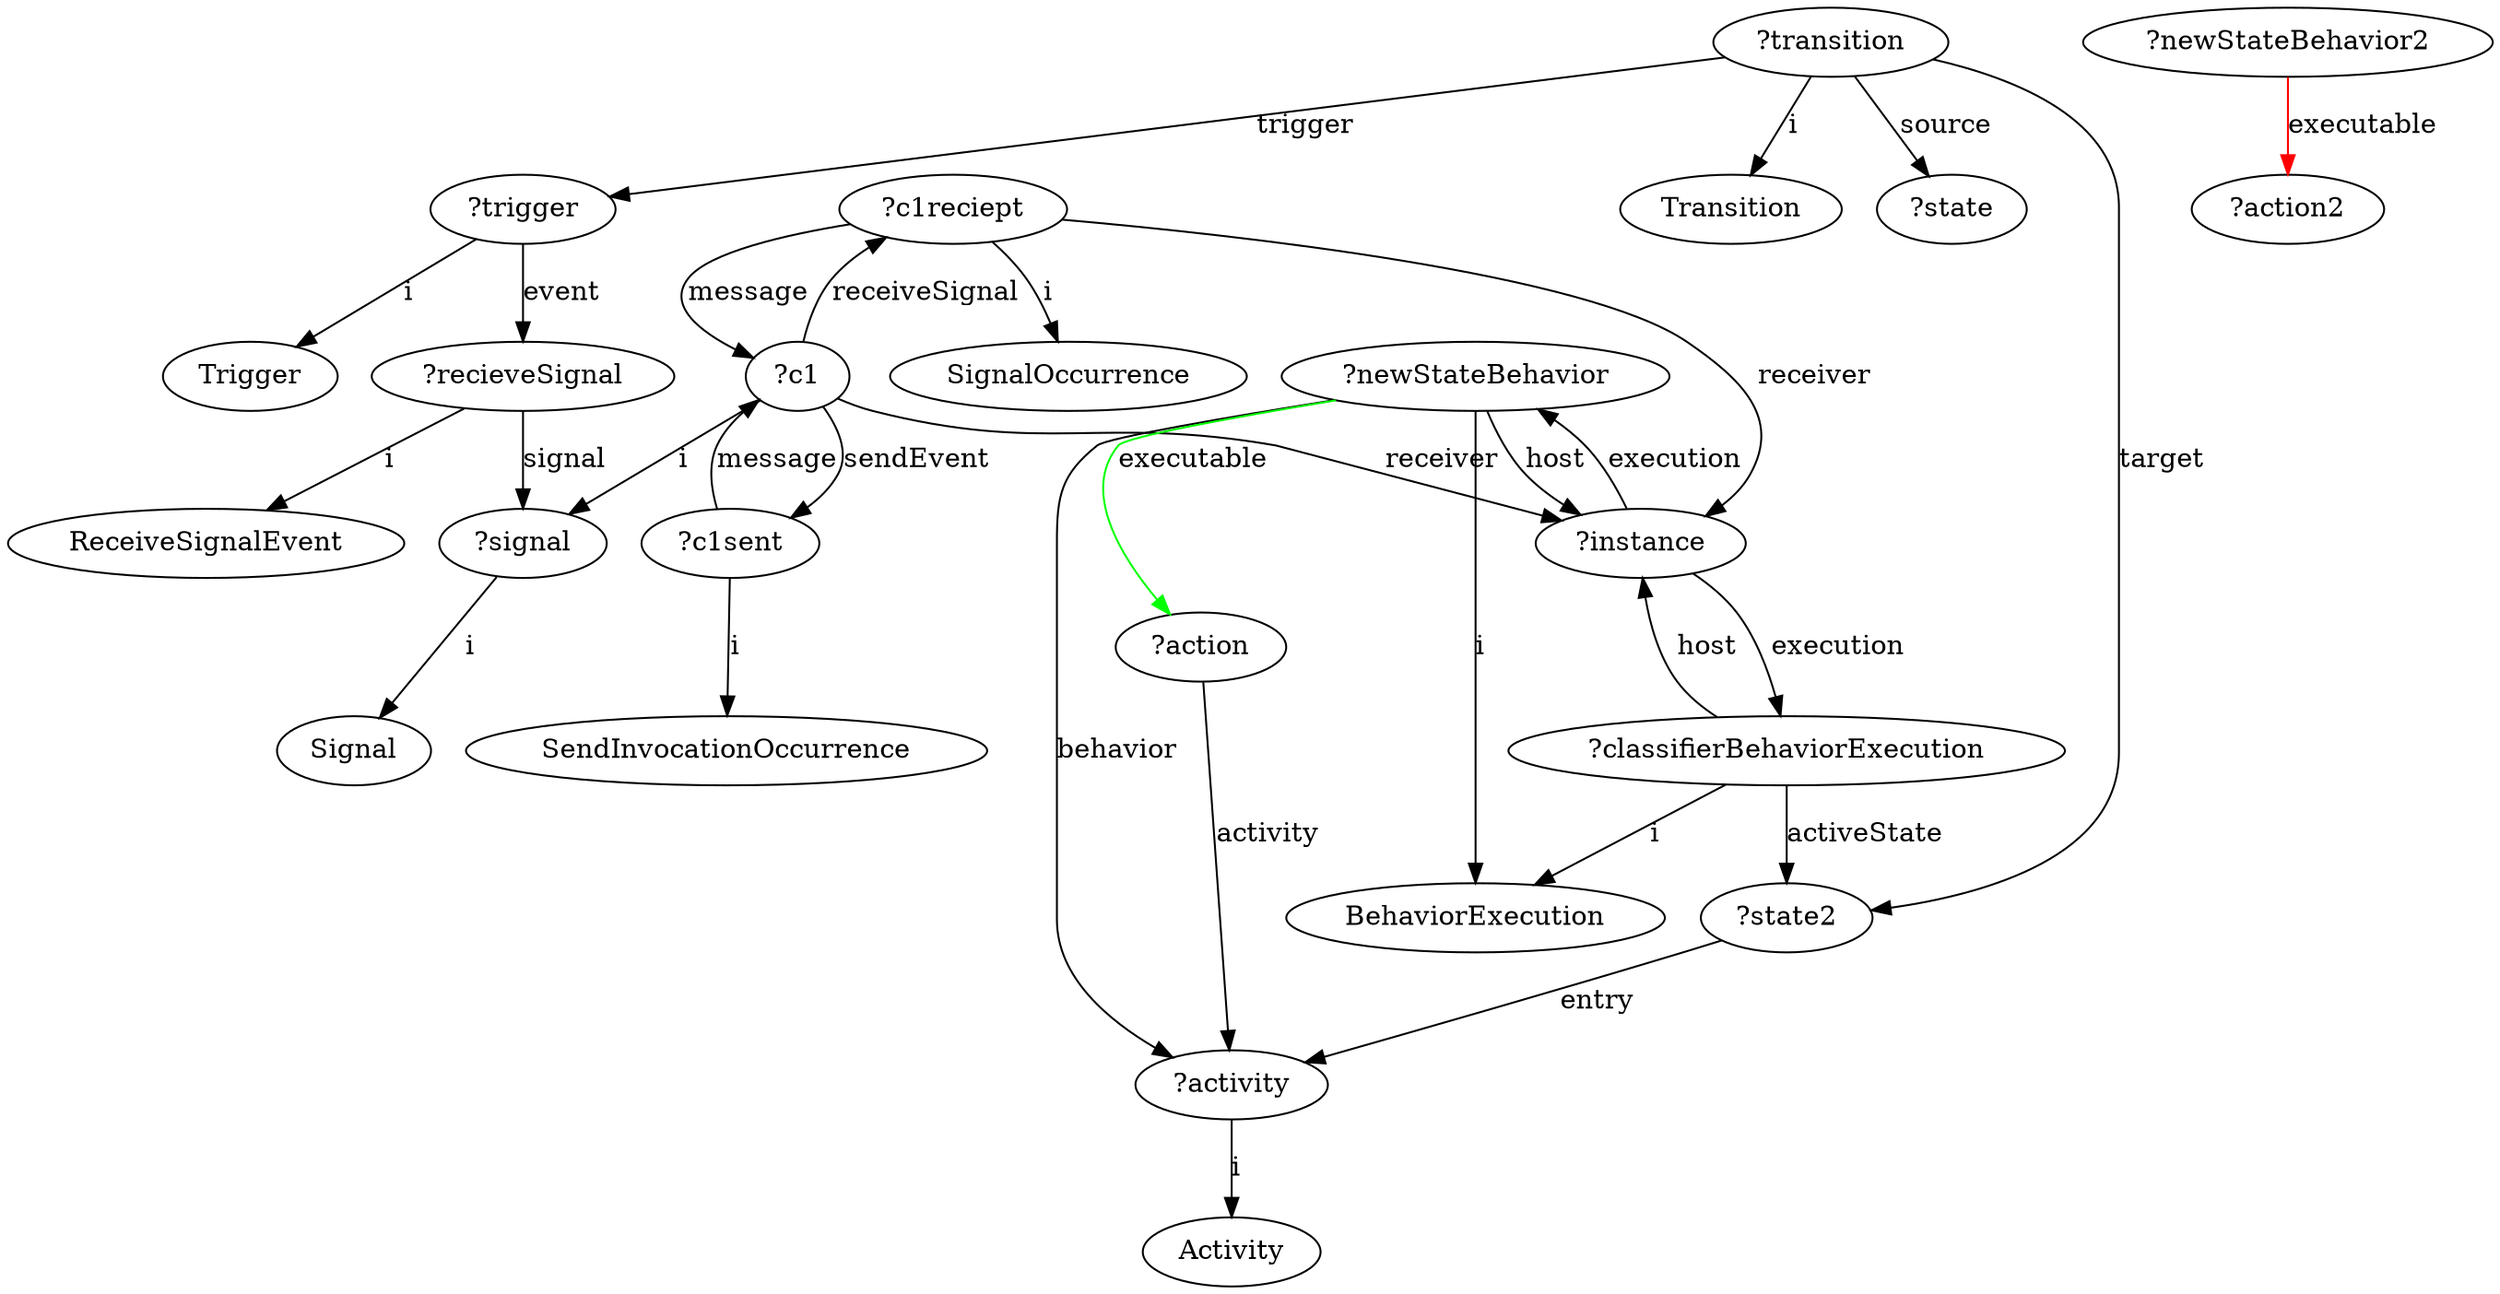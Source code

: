 digraph acceptEventAction_WithActivity_ExecutableEdges {
	"?signal" -> "Signal" [label="i"]
	"?recieveSignal" -> "?signal" [label="signal"]
	"?trigger" -> "?recieveSignal" [label="event"]
	"?recieveSignal" -> "ReceiveSignalEvent" [label="i"]
	"?trigger" -> "Trigger" [label="i"]
	"?transition" -> "Transition" [label="i"]
	"?transition" -> "?trigger" [label="trigger"]
	"?transition" -> "?state" [label="source"]
	"?transition" -> "?state2" [label="target"]
	"?classifierBehaviorExecution" -> "BehaviorExecution" [label="i"]
	"?classifierBehaviorExecution" -> "?instance" [label="host"]
	"?instance" -> "?classifierBehaviorExecution" [label="execution"]
	"?c1reciept" -> "?instance" [label="receiver"]
	"?c1reciept" -> "SignalOccurrence" [label="i"]
	"?c1" -> "?instance" [label="receiver"]
	"?c1sent" -> "?c1" [label="message"]
	"?c1" -> "?c1sent" [label="sendEvent"]
	"?c1sent" -> "SendInvocationOccurrence" [label="i"]
	"?c1" -> "?c1reciept" [label="receiveSignal"]
	"?c1" -> "?signal" [label="i"]
	"?classifierBehaviorExecution" -> "?state2" [label="activeState"]
	"?c1reciept" -> "?c1" [label="message"]
	"?activity" -> "Activity" [label="i"]
	"?state2" -> "?activity" [label="entry"]
	"?newStateBehavior" -> "?activity" [label="behavior"]
	"?newStateBehavior" -> "BehaviorExecution" [label="i"]
	"?newStateBehavior" -> "?instance" [label="host"]
	"?instance" -> "?newStateBehavior" [label="execution"]
	"?action" -> "?activity" [label="activity"]
	"?newStateBehavior" -> "?action" [label="executable", color="green"]
	"?newStateBehavior2" -> "?action2" [label="executable", color="red"]
}
